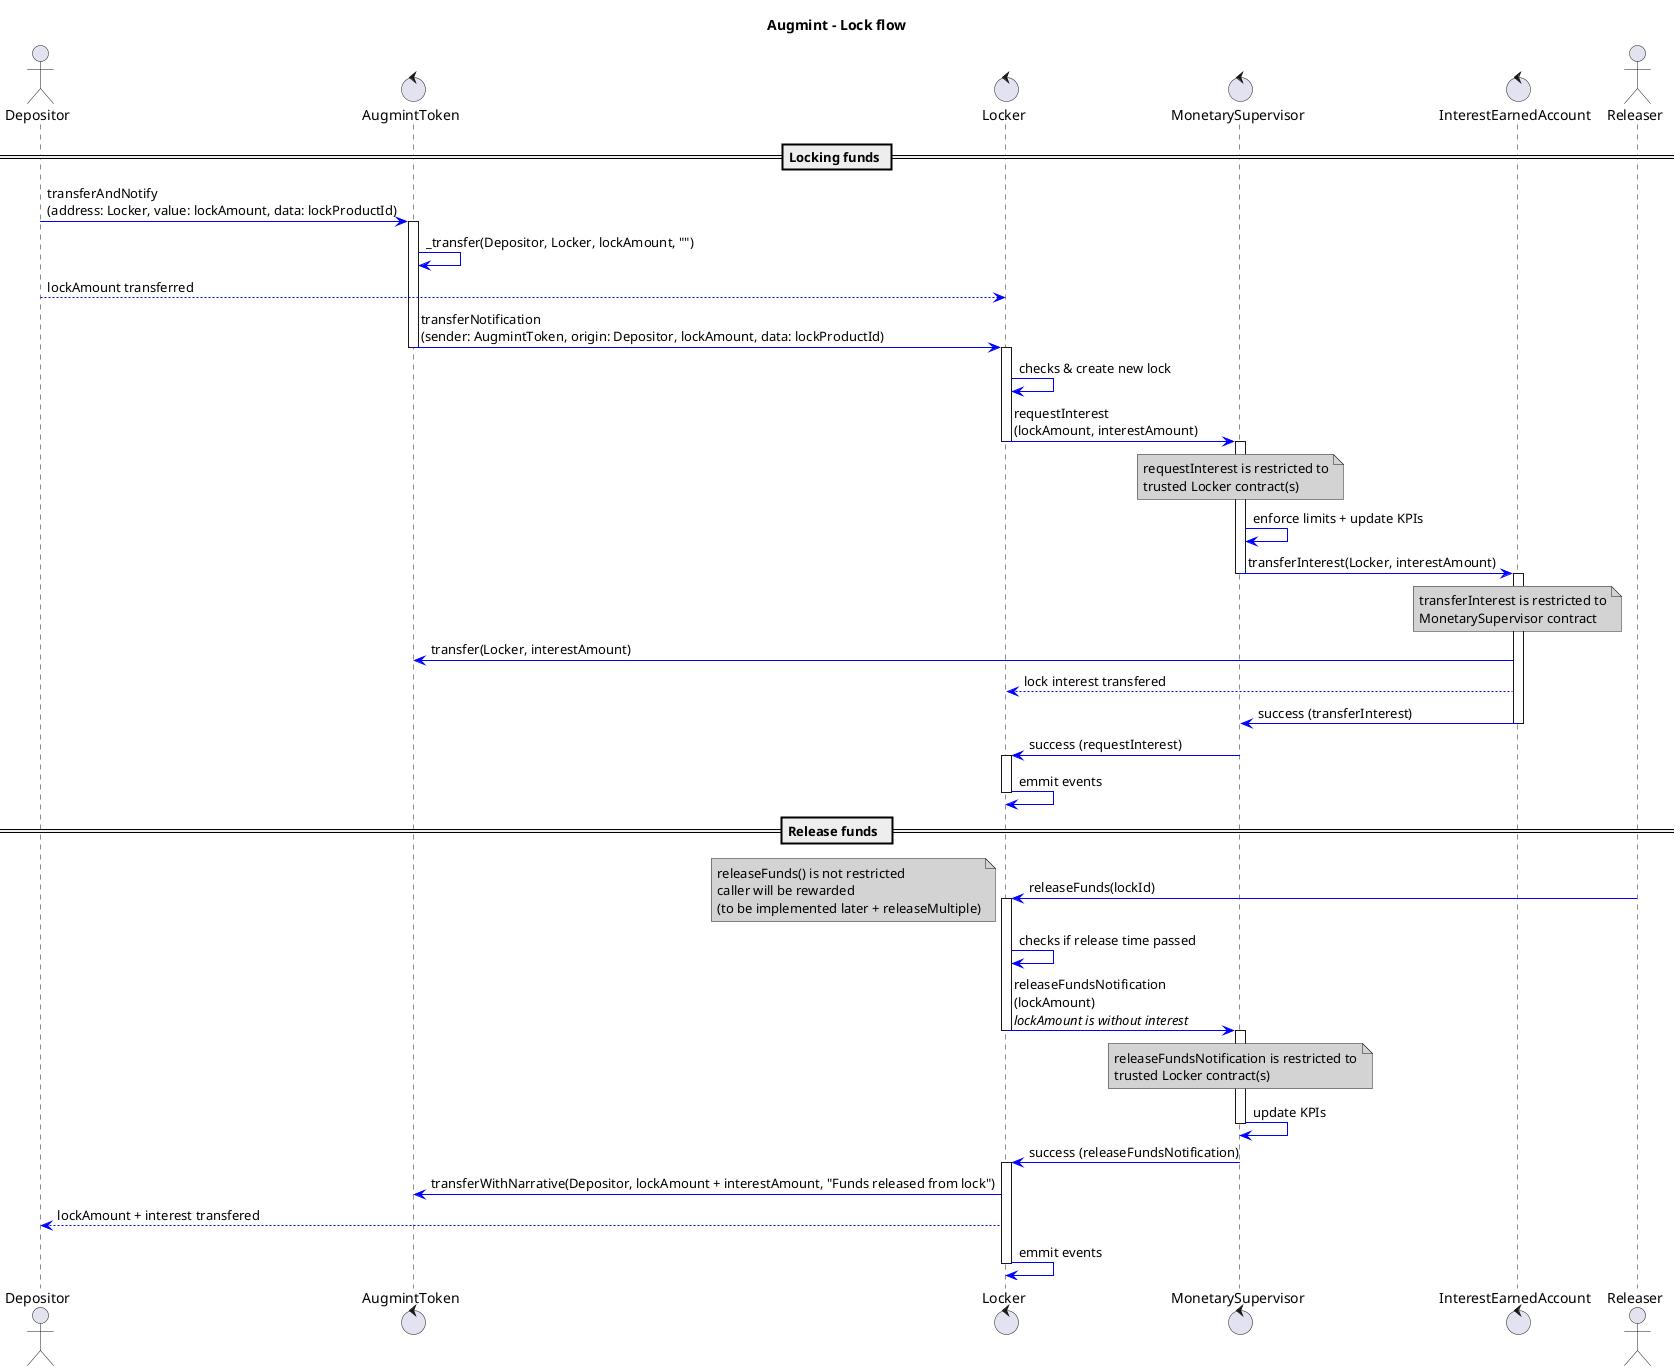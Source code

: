 @startuml
title **Augmint** - Lock flow
skinparam ArrowColor #blue
skinparam noteBackgroundColor #lightgrey

actor Depositor
control AugmintToken
control Locker
control MonetarySupervisor
control InterestEarnedAccount
actor Releaser

== Locking funds ==
Depositor -> AugmintToken : transferAndNotify\n(address: Locker, value: lockAmount, data: lockProductId)

activate AugmintToken
    AugmintToken -> AugmintToken : _transfer(Depositor, Locker, lockAmount, "")
    Depositor --> Locker : lockAmount transferred
    AugmintToken -> Locker : transferNotification\n(sender: AugmintToken, origin: Depositor, lockAmount, data: lockProductId)
deactivate AugmintToken

activate Locker
    Locker -> Locker : checks & create new lock
    Locker -> MonetarySupervisor : requestInterest\n(lockAmount, interestAmount)
    note over MonetarySupervisor
        requestInterest is restricted to
        trusted Locker contract(s)
    end note
deactivate Locker

activate MonetarySupervisor
    MonetarySupervisor -> MonetarySupervisor : enforce limits + update KPIs
    MonetarySupervisor -> InterestEarnedAccount : transferInterest(Locker, interestAmount)
deactivate MonetarySupervisor

activate InterestEarnedAccount
    note over InterestEarnedAccount
        transferInterest is restricted to
        MonetarySupervisor contract
    end note
    InterestEarnedAccount -> AugmintToken : transfer(Locker, interestAmount)
    InterestEarnedAccount --> Locker : lock interest transfered
    InterestEarnedAccount -> MonetarySupervisor : success (transferInterest)
deactivate InterestEarnedAccount

MonetarySupervisor -> Locker : success (requestInterest)

activate Locker
    Locker -> Locker : emmit events
deactivate Locker

== Release funds  ==
Releaser -> Locker : releaseFunds(lockId)
note left
    releaseFunds() is not restricted
    caller will be rewarded
    (to be implemented later + releaseMultiple)
end note

activate Locker
    Locker -> Locker : checks if release time passed
    Locker -> MonetarySupervisor : releaseFundsNotification\n(lockAmount)\n//lockAmount is without interest//
deactivate Locker

activate MonetarySupervisor
    note over MonetarySupervisor
        releaseFundsNotification is restricted to
        trusted Locker contract(s)
    end note
    MonetarySupervisor -> MonetarySupervisor : update KPIs
deactivate MonetarySupervisor

MonetarySupervisor -> Locker : success (releaseFundsNotification)

activate Locker
    Locker -> AugmintToken : transferWithNarrative(Depositor, lockAmount + interestAmount, "Funds released from lock")
    Locker --> Depositor : lockAmount + interest transfered
Locker -> Locker : emmit events
deactivate Locker
@enduml
